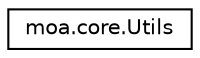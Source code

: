 digraph "Graphical Class Hierarchy"
{
 // LATEX_PDF_SIZE
  edge [fontname="Helvetica",fontsize="10",labelfontname="Helvetica",labelfontsize="10"];
  node [fontname="Helvetica",fontsize="10",shape=record];
  rankdir="LR";
  Node0 [label="moa.core.Utils",height=0.2,width=0.4,color="black", fillcolor="white", style="filled",URL="$classmoa_1_1core_1_1_utils.html",tooltip=" "];
}
